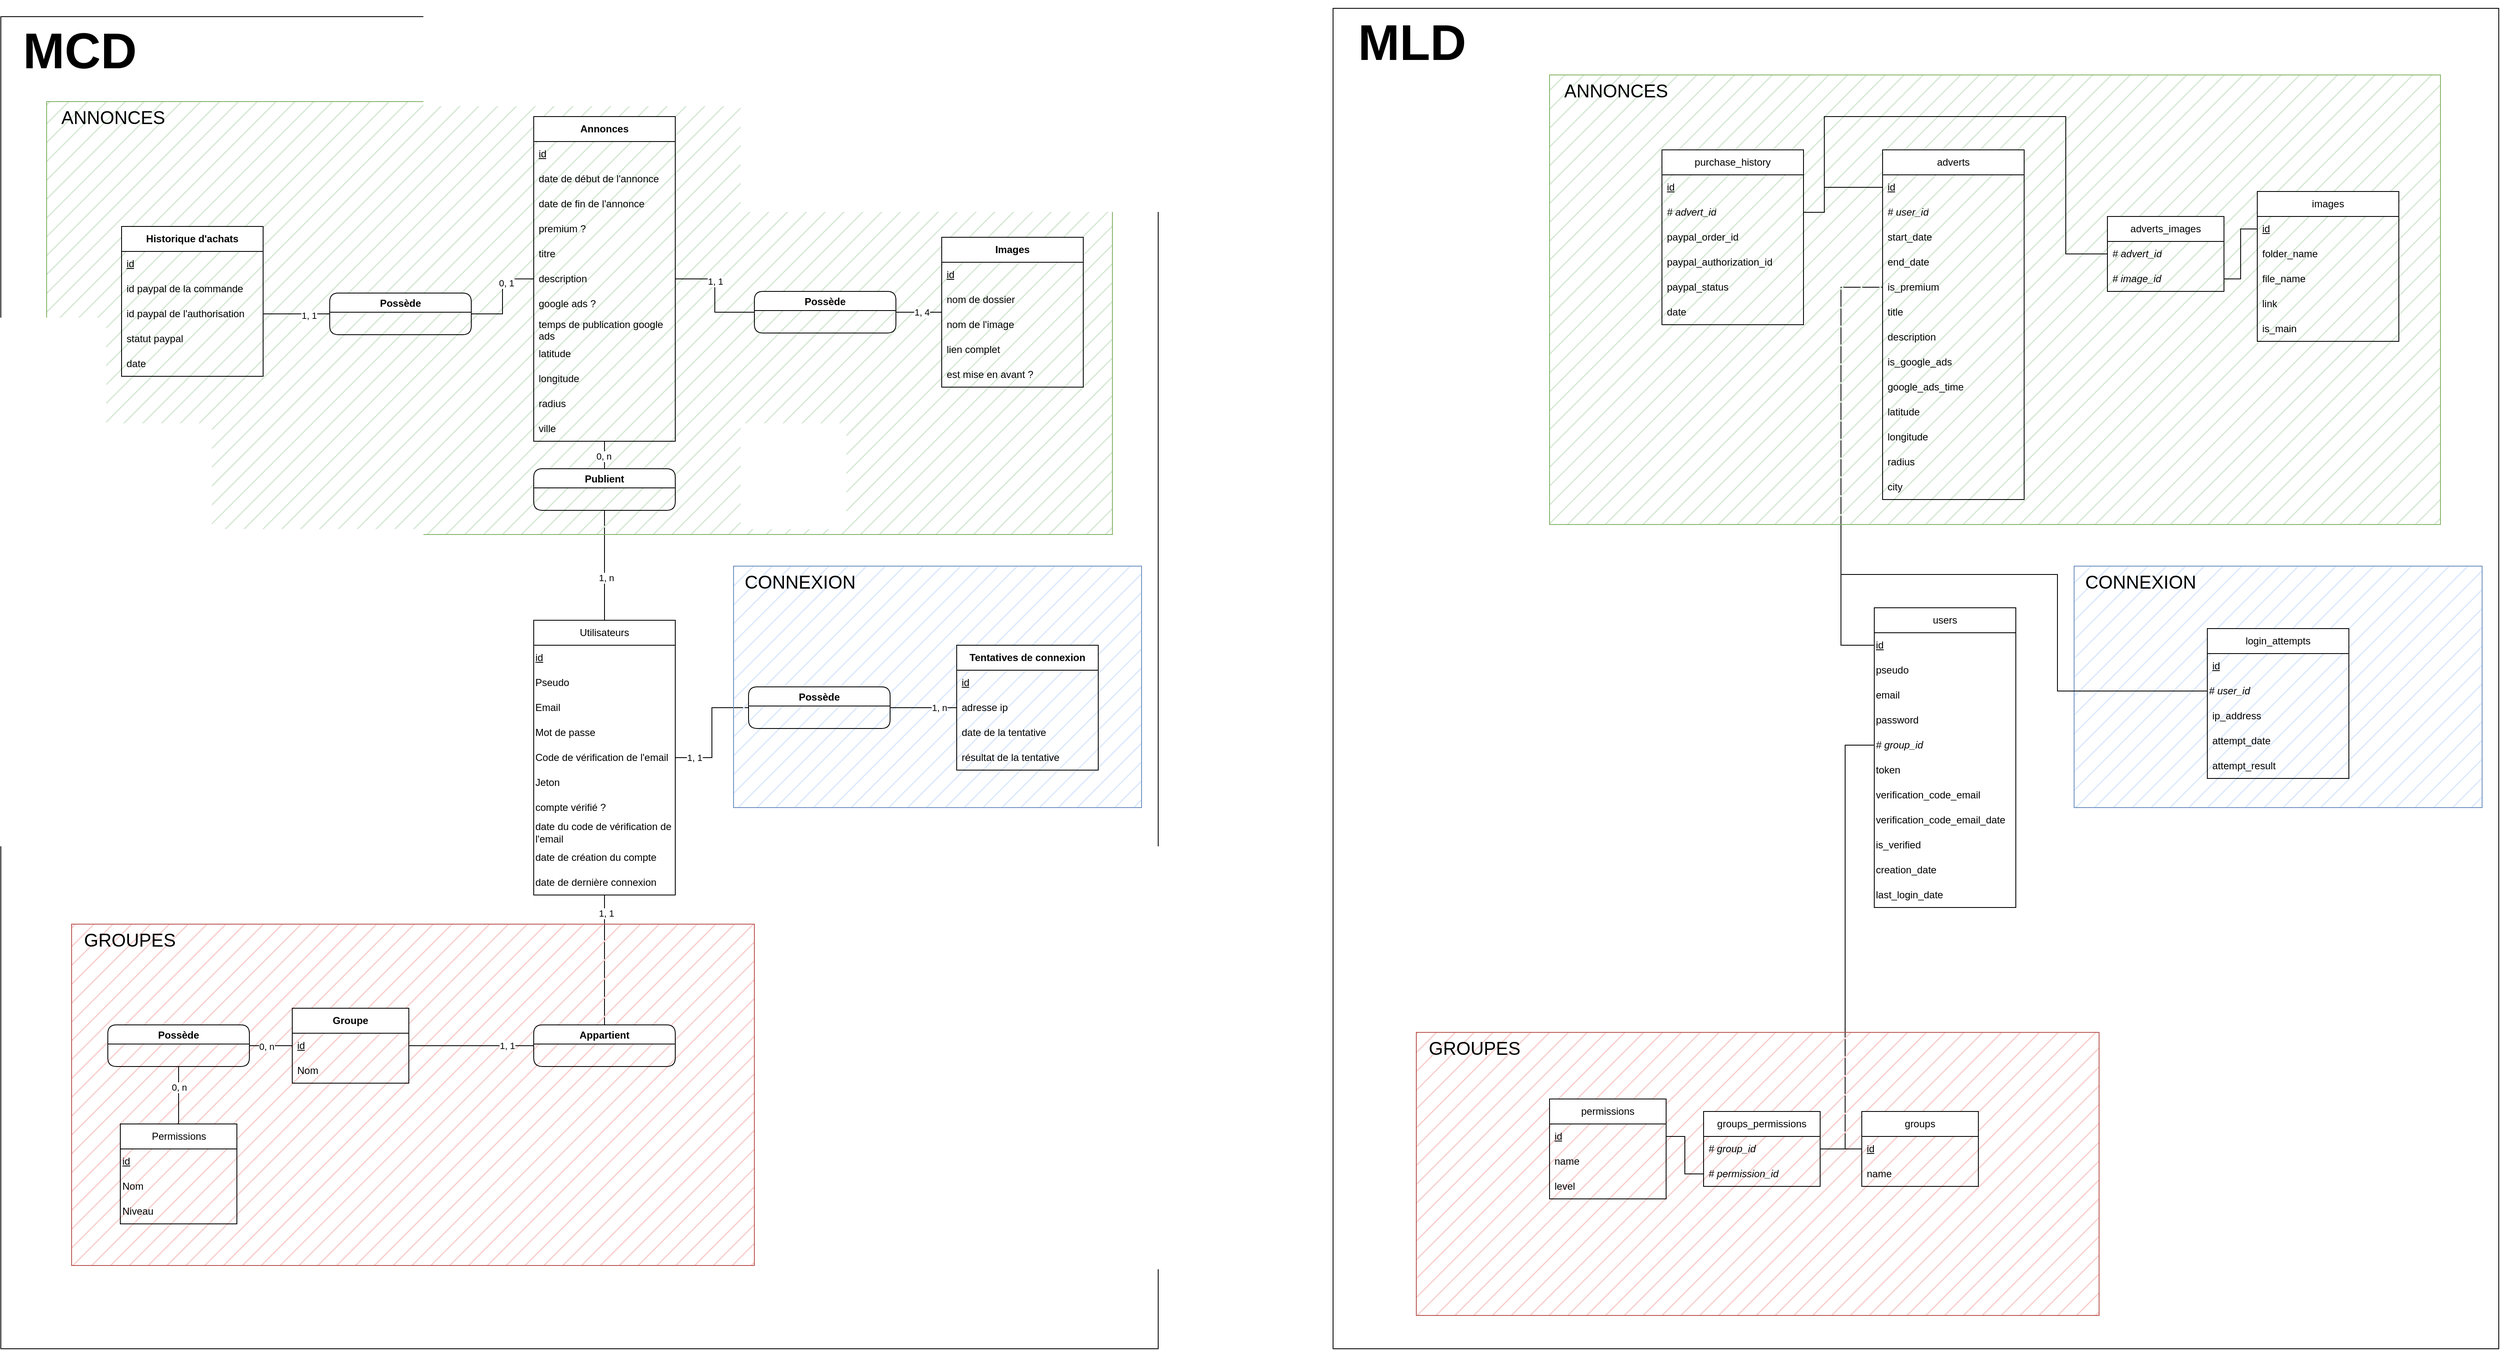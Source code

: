 <mxfile version="21.1.2" type="device">
  <diagram name="Page-1" id="69ler1P6CzsCnxQCU-j-">
    <mxGraphModel dx="1055" dy="1907" grid="1" gridSize="10" guides="1" tooltips="1" connect="1" arrows="1" fold="1" page="1" pageScale="1" pageWidth="827" pageHeight="1169" math="0" shadow="0">
      <root>
        <mxCell id="0" />
        <mxCell id="1" parent="0" />
        <mxCell id="jdMziQmGAPmdFgOfTOGg-82" value="" style="rounded=0;whiteSpace=wrap;html=1;" parent="1" vertex="1">
          <mxGeometry x="40" y="-310" width="1390" height="1600" as="geometry" />
        </mxCell>
        <mxCell id="jdMziQmGAPmdFgOfTOGg-56" value="" style="edgeStyle=orthogonalEdgeStyle;rounded=0;orthogonalLoop=1;jettySize=auto;html=1;endArrow=none;endFill=0;entryX=0.5;entryY=1;entryDx=0;entryDy=0;" parent="1" source="jdMziQmGAPmdFgOfTOGg-10" target="jdMziQmGAPmdFgOfTOGg-70" edge="1">
          <mxGeometry relative="1" as="geometry" />
        </mxCell>
        <mxCell id="jdMziQmGAPmdFgOfTOGg-57" value="1, n" style="edgeLabel;html=1;align=center;verticalAlign=middle;resizable=0;points=[];" parent="jdMziQmGAPmdFgOfTOGg-56" vertex="1" connectable="0">
          <mxGeometry x="-0.218" y="-2" relative="1" as="geometry">
            <mxPoint as="offset" />
          </mxGeometry>
        </mxCell>
        <mxCell id="jdMziQmGAPmdFgOfTOGg-69" style="edgeStyle=orthogonalEdgeStyle;rounded=0;orthogonalLoop=1;jettySize=auto;html=1;entryX=0;entryY=0.5;entryDx=0;entryDy=0;endArrow=none;endFill=0;" parent="1" source="jdMziQmGAPmdFgOfTOGg-10" target="jdMziQmGAPmdFgOfTOGg-66" edge="1">
          <mxGeometry relative="1" as="geometry" />
        </mxCell>
        <mxCell id="jdMziQmGAPmdFgOfTOGg-81" value="1, 1" style="edgeLabel;html=1;align=center;verticalAlign=middle;resizable=0;points=[];" parent="jdMziQmGAPmdFgOfTOGg-69" vertex="1" connectable="0">
          <mxGeometry x="-0.688" y="-2" relative="1" as="geometry">
            <mxPoint y="-2" as="offset" />
          </mxGeometry>
        </mxCell>
        <mxCell id="jdMziQmGAPmdFgOfTOGg-10" value="Utilisateurs" style="swimlane;fontStyle=0;childLayout=stackLayout;horizontal=1;startSize=30;horizontalStack=0;resizeParent=1;resizeParentMax=0;resizeLast=0;collapsible=1;marginBottom=0;whiteSpace=wrap;html=1;" parent="1" vertex="1">
          <mxGeometry x="680" y="415" width="170" height="330" as="geometry" />
        </mxCell>
        <mxCell id="jdMziQmGAPmdFgOfTOGg-2" value="id" style="text;html=1;strokeColor=none;fillColor=none;align=left;verticalAlign=middle;whiteSpace=wrap;rounded=0;glass=0;fontStyle=4" parent="jdMziQmGAPmdFgOfTOGg-10" vertex="1">
          <mxGeometry y="30" width="170" height="30" as="geometry" />
        </mxCell>
        <mxCell id="jdMziQmGAPmdFgOfTOGg-5" value="Pseudo" style="text;html=1;strokeColor=none;fillColor=none;align=left;verticalAlign=middle;whiteSpace=wrap;rounded=0;glass=0;" parent="jdMziQmGAPmdFgOfTOGg-10" vertex="1">
          <mxGeometry y="60" width="170" height="30" as="geometry" />
        </mxCell>
        <mxCell id="jdMziQmGAPmdFgOfTOGg-6" value="Email" style="text;html=1;strokeColor=none;fillColor=none;align=left;verticalAlign=middle;whiteSpace=wrap;rounded=0;glass=0;" parent="jdMziQmGAPmdFgOfTOGg-10" vertex="1">
          <mxGeometry y="90" width="170" height="30" as="geometry" />
        </mxCell>
        <mxCell id="jdMziQmGAPmdFgOfTOGg-3" value="Mot de passe" style="text;html=1;strokeColor=none;fillColor=none;align=left;verticalAlign=middle;whiteSpace=wrap;rounded=0;glass=0;" parent="jdMziQmGAPmdFgOfTOGg-10" vertex="1">
          <mxGeometry y="120" width="170" height="30" as="geometry" />
        </mxCell>
        <mxCell id="jdMziQmGAPmdFgOfTOGg-7" value="Code de vérification de l&#39;email" style="text;html=1;strokeColor=none;fillColor=none;align=left;verticalAlign=middle;whiteSpace=wrap;rounded=0;glass=0;" parent="jdMziQmGAPmdFgOfTOGg-10" vertex="1">
          <mxGeometry y="150" width="170" height="30" as="geometry" />
        </mxCell>
        <mxCell id="jdMziQmGAPmdFgOfTOGg-181" value="Jeton" style="text;html=1;strokeColor=none;fillColor=none;align=left;verticalAlign=middle;whiteSpace=wrap;rounded=0;glass=0;" parent="jdMziQmGAPmdFgOfTOGg-10" vertex="1">
          <mxGeometry y="180" width="170" height="30" as="geometry" />
        </mxCell>
        <mxCell id="jdMziQmGAPmdFgOfTOGg-8" value="compte vérifié ?" style="text;html=1;strokeColor=none;fillColor=none;align=left;verticalAlign=middle;whiteSpace=wrap;rounded=0;glass=0;" parent="jdMziQmGAPmdFgOfTOGg-10" vertex="1">
          <mxGeometry y="210" width="170" height="30" as="geometry" />
        </mxCell>
        <mxCell id="jdMziQmGAPmdFgOfTOGg-179" value="date du code de vérification de l&#39;email" style="text;html=1;strokeColor=none;fillColor=none;align=left;verticalAlign=middle;whiteSpace=wrap;rounded=0;glass=0;" parent="jdMziQmGAPmdFgOfTOGg-10" vertex="1">
          <mxGeometry y="240" width="170" height="30" as="geometry" />
        </mxCell>
        <mxCell id="jdMziQmGAPmdFgOfTOGg-180" value="date de création du compte" style="text;html=1;strokeColor=none;fillColor=none;align=left;verticalAlign=middle;whiteSpace=wrap;rounded=0;glass=0;" parent="jdMziQmGAPmdFgOfTOGg-10" vertex="1">
          <mxGeometry y="270" width="170" height="30" as="geometry" />
        </mxCell>
        <mxCell id="jdMziQmGAPmdFgOfTOGg-178" value="date de dernière connexion" style="text;html=1;strokeColor=none;fillColor=none;align=left;verticalAlign=middle;whiteSpace=wrap;rounded=0;glass=0;" parent="jdMziQmGAPmdFgOfTOGg-10" vertex="1">
          <mxGeometry y="300" width="170" height="30" as="geometry" />
        </mxCell>
        <mxCell id="jdMziQmGAPmdFgOfTOGg-38" style="edgeStyle=orthogonalEdgeStyle;rounded=0;orthogonalLoop=1;jettySize=auto;html=1;entryX=0.5;entryY=0;entryDx=0;entryDy=0;endArrow=none;endFill=0;" parent="1" source="jdMziQmGAPmdFgOfTOGg-10" target="jdMziQmGAPmdFgOfTOGg-14" edge="1">
          <mxGeometry relative="1" as="geometry" />
        </mxCell>
        <mxCell id="jdMziQmGAPmdFgOfTOGg-42" value="1, 1" style="edgeLabel;html=1;align=center;verticalAlign=middle;resizable=0;points=[];" parent="jdMziQmGAPmdFgOfTOGg-38" vertex="1" connectable="0">
          <mxGeometry x="-0.723" y="2" relative="1" as="geometry">
            <mxPoint as="offset" />
          </mxGeometry>
        </mxCell>
        <mxCell id="jdMziQmGAPmdFgOfTOGg-85" value="" style="group" parent="1" vertex="1" connectable="0">
          <mxGeometry x="125" y="780" width="820" height="410" as="geometry" />
        </mxCell>
        <mxCell id="jdMziQmGAPmdFgOfTOGg-83" value="" style="rounded=0;whiteSpace=wrap;html=1;fillColor=#f8cecc;strokeColor=#b85450;fillStyle=hatch;" parent="jdMziQmGAPmdFgOfTOGg-85" vertex="1">
          <mxGeometry width="820" height="410" as="geometry" />
        </mxCell>
        <mxCell id="jdMziQmGAPmdFgOfTOGg-14" value="Appartient" style="swimlane;rounded=1;" parent="jdMziQmGAPmdFgOfTOGg-85" vertex="1">
          <mxGeometry x="555" y="121" width="170" height="50" as="geometry" />
        </mxCell>
        <mxCell id="jdMziQmGAPmdFgOfTOGg-15" value="Possède" style="swimlane;rounded=1;" parent="jdMziQmGAPmdFgOfTOGg-85" vertex="1">
          <mxGeometry x="43.5" y="121" width="170" height="50" as="geometry" />
        </mxCell>
        <mxCell id="jdMziQmGAPmdFgOfTOGg-18" value="" style="endArrow=none;html=1;rounded=0;entryX=1;entryY=0.5;entryDx=0;entryDy=0;" parent="jdMziQmGAPmdFgOfTOGg-85" source="jdMziQmGAPmdFgOfTOGg-183" target="jdMziQmGAPmdFgOfTOGg-15" edge="1">
          <mxGeometry width="50" height="50" relative="1" as="geometry">
            <mxPoint x="258" y="151" as="sourcePoint" />
            <mxPoint x="398" y="89" as="targetPoint" />
          </mxGeometry>
        </mxCell>
        <mxCell id="jdMziQmGAPmdFgOfTOGg-19" value="0, n" style="edgeLabel;html=1;align=center;verticalAlign=middle;resizable=0;points=[];" parent="jdMziQmGAPmdFgOfTOGg-18" vertex="1" connectable="0">
          <mxGeometry x="0.227" y="1" relative="1" as="geometry">
            <mxPoint as="offset" />
          </mxGeometry>
        </mxCell>
        <mxCell id="jdMziQmGAPmdFgOfTOGg-20" value="" style="endArrow=none;html=1;rounded=0;" parent="jdMziQmGAPmdFgOfTOGg-85" source="jdMziQmGAPmdFgOfTOGg-188" target="jdMziQmGAPmdFgOfTOGg-15" edge="1">
          <mxGeometry width="50" height="50" relative="1" as="geometry">
            <mxPoint x="128" y="239" as="sourcePoint" />
            <mxPoint x="271.31" y="179.5" as="targetPoint" />
          </mxGeometry>
        </mxCell>
        <mxCell id="jdMziQmGAPmdFgOfTOGg-21" value="0, n" style="edgeLabel;html=1;align=center;verticalAlign=middle;resizable=0;points=[];" parent="jdMziQmGAPmdFgOfTOGg-20" vertex="1" connectable="0">
          <mxGeometry x="0.286" relative="1" as="geometry">
            <mxPoint as="offset" />
          </mxGeometry>
        </mxCell>
        <mxCell id="jdMziQmGAPmdFgOfTOGg-40" value="" style="edgeStyle=orthogonalEdgeStyle;rounded=0;orthogonalLoop=1;jettySize=auto;html=1;endArrow=none;endFill=0;" parent="jdMziQmGAPmdFgOfTOGg-85" source="jdMziQmGAPmdFgOfTOGg-14" target="jdMziQmGAPmdFgOfTOGg-183" edge="1">
          <mxGeometry relative="1" as="geometry">
            <mxPoint x="438.0" y="146" as="targetPoint" />
          </mxGeometry>
        </mxCell>
        <mxCell id="jdMziQmGAPmdFgOfTOGg-41" value="1, 1" style="edgeLabel;html=1;align=center;verticalAlign=middle;resizable=0;points=[];" parent="jdMziQmGAPmdFgOfTOGg-40" vertex="1" connectable="0">
          <mxGeometry x="-0.566" relative="1" as="geometry">
            <mxPoint as="offset" />
          </mxGeometry>
        </mxCell>
        <mxCell id="jdMziQmGAPmdFgOfTOGg-84" value="&lt;font style=&quot;font-size: 22px;&quot;&gt;GROUPES&lt;/font&gt;" style="text;html=1;strokeColor=none;fillColor=none;align=center;verticalAlign=middle;whiteSpace=wrap;rounded=0;" parent="jdMziQmGAPmdFgOfTOGg-85" vertex="1">
          <mxGeometry width="140" height="40" as="geometry" />
        </mxCell>
        <mxCell id="jdMziQmGAPmdFgOfTOGg-183" value="&lt;b&gt;Groupe&lt;/b&gt;" style="swimlane;fontStyle=0;childLayout=stackLayout;horizontal=1;startSize=30;horizontalStack=0;resizeParent=1;resizeParentMax=0;resizeLast=0;collapsible=1;marginBottom=0;whiteSpace=wrap;html=1;" parent="jdMziQmGAPmdFgOfTOGg-85" vertex="1">
          <mxGeometry x="265" y="101" width="140" height="90" as="geometry" />
        </mxCell>
        <mxCell id="jdMziQmGAPmdFgOfTOGg-184" value="&lt;u&gt;id&lt;/u&gt;" style="text;strokeColor=none;fillColor=none;align=left;verticalAlign=middle;spacingLeft=4;spacingRight=4;overflow=hidden;points=[[0,0.5],[1,0.5]];portConstraint=eastwest;rotatable=0;whiteSpace=wrap;html=1;" parent="jdMziQmGAPmdFgOfTOGg-183" vertex="1">
          <mxGeometry y="30" width="140" height="30" as="geometry" />
        </mxCell>
        <mxCell id="jdMziQmGAPmdFgOfTOGg-185" value="Nom" style="text;strokeColor=none;fillColor=none;align=left;verticalAlign=middle;spacingLeft=4;spacingRight=4;overflow=hidden;points=[[0,0.5],[1,0.5]];portConstraint=eastwest;rotatable=0;whiteSpace=wrap;html=1;" parent="jdMziQmGAPmdFgOfTOGg-183" vertex="1">
          <mxGeometry y="60" width="140" height="30" as="geometry" />
        </mxCell>
        <mxCell id="jdMziQmGAPmdFgOfTOGg-188" value="Permissions" style="swimlane;fontStyle=0;childLayout=stackLayout;horizontal=1;startSize=30;horizontalStack=0;resizeParent=1;resizeParentMax=0;resizeLast=0;collapsible=1;marginBottom=0;whiteSpace=wrap;html=1;" parent="jdMziQmGAPmdFgOfTOGg-85" vertex="1">
          <mxGeometry x="58.5" y="240" width="140" height="120" as="geometry" />
        </mxCell>
        <mxCell id="jdMziQmGAPmdFgOfTOGg-28" value="id" style="text;html=1;strokeColor=none;fillColor=none;align=left;verticalAlign=middle;whiteSpace=wrap;rounded=0;glass=0;fontStyle=4" parent="jdMziQmGAPmdFgOfTOGg-188" vertex="1">
          <mxGeometry y="30" width="140" height="30" as="geometry" />
        </mxCell>
        <mxCell id="jdMziQmGAPmdFgOfTOGg-29" value="Nom" style="text;html=1;strokeColor=none;fillColor=none;align=left;verticalAlign=middle;whiteSpace=wrap;rounded=0;glass=0;" parent="jdMziQmGAPmdFgOfTOGg-188" vertex="1">
          <mxGeometry y="60" width="140" height="30" as="geometry" />
        </mxCell>
        <mxCell id="jdMziQmGAPmdFgOfTOGg-30" value="Niveau" style="text;html=1;strokeColor=none;fillColor=none;align=left;verticalAlign=middle;whiteSpace=wrap;rounded=0;glass=0;" parent="jdMziQmGAPmdFgOfTOGg-188" vertex="1">
          <mxGeometry y="90" width="140" height="30" as="geometry" />
        </mxCell>
        <mxCell id="jdMziQmGAPmdFgOfTOGg-89" value="" style="group" parent="1" vertex="1" connectable="0">
          <mxGeometry x="920" y="350" width="490" height="290" as="geometry" />
        </mxCell>
        <mxCell id="jdMziQmGAPmdFgOfTOGg-86" value="" style="rounded=0;whiteSpace=wrap;html=1;fillColor=#dae8fc;strokeColor=#6c8ebf;fillStyle=hatch;" parent="jdMziQmGAPmdFgOfTOGg-89" vertex="1">
          <mxGeometry width="490" height="290" as="geometry" />
        </mxCell>
        <mxCell id="jdMziQmGAPmdFgOfTOGg-61" value="&lt;b&gt;Tentatives de connexion&lt;br&gt;&lt;/b&gt;" style="swimlane;fontStyle=0;childLayout=stackLayout;horizontal=1;startSize=30;horizontalStack=0;resizeParent=1;resizeParentMax=0;resizeLast=0;collapsible=1;marginBottom=0;whiteSpace=wrap;html=1;" parent="jdMziQmGAPmdFgOfTOGg-89" vertex="1">
          <mxGeometry x="268" y="95" width="170" height="150" as="geometry" />
        </mxCell>
        <mxCell id="jdMziQmGAPmdFgOfTOGg-62" value="id" style="text;strokeColor=none;fillColor=none;align=left;verticalAlign=middle;spacingLeft=4;spacingRight=4;overflow=hidden;points=[[0,0.5],[1,0.5]];portConstraint=eastwest;rotatable=0;whiteSpace=wrap;html=1;fontStyle=4" parent="jdMziQmGAPmdFgOfTOGg-61" vertex="1">
          <mxGeometry y="30" width="170" height="30" as="geometry" />
        </mxCell>
        <mxCell id="jdMziQmGAPmdFgOfTOGg-63" value="adresse ip" style="text;strokeColor=none;fillColor=none;align=left;verticalAlign=middle;spacingLeft=4;spacingRight=4;overflow=hidden;points=[[0,0.5],[1,0.5]];portConstraint=eastwest;rotatable=0;whiteSpace=wrap;html=1;" parent="jdMziQmGAPmdFgOfTOGg-61" vertex="1">
          <mxGeometry y="60" width="170" height="30" as="geometry" />
        </mxCell>
        <mxCell id="jdMziQmGAPmdFgOfTOGg-64" value="date de la tentative" style="text;strokeColor=none;fillColor=none;align=left;verticalAlign=middle;spacingLeft=4;spacingRight=4;overflow=hidden;points=[[0,0.5],[1,0.5]];portConstraint=eastwest;rotatable=0;whiteSpace=wrap;html=1;" parent="jdMziQmGAPmdFgOfTOGg-61" vertex="1">
          <mxGeometry y="90" width="170" height="30" as="geometry" />
        </mxCell>
        <mxCell id="jdMziQmGAPmdFgOfTOGg-65" value="résultat de la tentative" style="text;strokeColor=none;fillColor=none;align=left;verticalAlign=middle;spacingLeft=4;spacingRight=4;overflow=hidden;points=[[0,0.5],[1,0.5]];portConstraint=eastwest;rotatable=0;whiteSpace=wrap;html=1;" parent="jdMziQmGAPmdFgOfTOGg-61" vertex="1">
          <mxGeometry y="120" width="170" height="30" as="geometry" />
        </mxCell>
        <mxCell id="jdMziQmGAPmdFgOfTOGg-66" value="Possède" style="swimlane;rounded=1;" parent="jdMziQmGAPmdFgOfTOGg-89" vertex="1">
          <mxGeometry x="18" y="145" width="170" height="50" as="geometry" />
        </mxCell>
        <mxCell id="jdMziQmGAPmdFgOfTOGg-67" value="" style="endArrow=none;html=1;rounded=0;entryX=1;entryY=0.5;entryDx=0;entryDy=0;edgeStyle=orthogonalEdgeStyle;" parent="jdMziQmGAPmdFgOfTOGg-89" source="jdMziQmGAPmdFgOfTOGg-61" target="jdMziQmGAPmdFgOfTOGg-66" edge="1">
          <mxGeometry width="50" height="50" relative="1" as="geometry">
            <mxPoint x="-32" y="167" as="sourcePoint" />
            <mxPoint x="28" y="167" as="targetPoint" />
          </mxGeometry>
        </mxCell>
        <mxCell id="jdMziQmGAPmdFgOfTOGg-68" value="1, n" style="edgeLabel;html=1;align=center;verticalAlign=middle;resizable=0;points=[];" parent="jdMziQmGAPmdFgOfTOGg-67" vertex="1" connectable="0">
          <mxGeometry x="-0.775" y="1" relative="1" as="geometry">
            <mxPoint x="-12" y="-1" as="offset" />
          </mxGeometry>
        </mxCell>
        <mxCell id="jdMziQmGAPmdFgOfTOGg-87" value="&lt;font style=&quot;font-size: 22px;&quot;&gt;CONNEXION&lt;/font&gt;" style="text;html=1;strokeColor=none;fillColor=none;align=center;verticalAlign=middle;whiteSpace=wrap;rounded=0;" parent="jdMziQmGAPmdFgOfTOGg-89" vertex="1">
          <mxGeometry width="160" height="40" as="geometry" />
        </mxCell>
        <mxCell id="jdMziQmGAPmdFgOfTOGg-92" value="" style="group" parent="1" vertex="1" connectable="0">
          <mxGeometry x="95" y="-148" width="1280" height="460" as="geometry" />
        </mxCell>
        <mxCell id="jdMziQmGAPmdFgOfTOGg-90" value="" style="rounded=0;whiteSpace=wrap;html=1;fillColor=#d5e8d4;strokeColor=#82b366;gradientColor=none;fillStyle=hatch;" parent="jdMziQmGAPmdFgOfTOGg-92" vertex="1">
          <mxGeometry y="-60" width="1280" height="520" as="geometry" />
        </mxCell>
        <mxCell id="jdMziQmGAPmdFgOfTOGg-31" value="&lt;b&gt;Historique d&#39;achats&lt;/b&gt;" style="swimlane;fontStyle=0;childLayout=stackLayout;horizontal=1;startSize=30;horizontalStack=0;resizeParent=1;resizeParentMax=0;resizeLast=0;collapsible=1;marginBottom=0;whiteSpace=wrap;html=1;" parent="jdMziQmGAPmdFgOfTOGg-92" vertex="1">
          <mxGeometry x="90" y="90" width="170" height="180" as="geometry" />
        </mxCell>
        <mxCell id="jdMziQmGAPmdFgOfTOGg-32" value="&lt;u&gt;id&lt;/u&gt;" style="text;strokeColor=none;fillColor=none;align=left;verticalAlign=middle;spacingLeft=4;spacingRight=4;overflow=hidden;points=[[0,0.5],[1,0.5]];portConstraint=eastwest;rotatable=0;whiteSpace=wrap;html=1;" parent="jdMziQmGAPmdFgOfTOGg-31" vertex="1">
          <mxGeometry y="30" width="170" height="30" as="geometry" />
        </mxCell>
        <mxCell id="jdMziQmGAPmdFgOfTOGg-34" value="id paypal de la commande" style="text;strokeColor=none;fillColor=none;align=left;verticalAlign=middle;spacingLeft=4;spacingRight=4;overflow=hidden;points=[[0,0.5],[1,0.5]];portConstraint=eastwest;rotatable=0;whiteSpace=wrap;html=1;" parent="jdMziQmGAPmdFgOfTOGg-31" vertex="1">
          <mxGeometry y="60" width="170" height="30" as="geometry" />
        </mxCell>
        <mxCell id="jdMziQmGAPmdFgOfTOGg-35" value="id paypal de l&#39;authorisation" style="text;strokeColor=none;fillColor=none;align=left;verticalAlign=middle;spacingLeft=4;spacingRight=4;overflow=hidden;points=[[0,0.5],[1,0.5]];portConstraint=eastwest;rotatable=0;whiteSpace=wrap;html=1;" parent="jdMziQmGAPmdFgOfTOGg-31" vertex="1">
          <mxGeometry y="90" width="170" height="30" as="geometry" />
        </mxCell>
        <mxCell id="jdMziQmGAPmdFgOfTOGg-36" value="statut paypal" style="text;strokeColor=none;fillColor=none;align=left;verticalAlign=middle;spacingLeft=4;spacingRight=4;overflow=hidden;points=[[0,0.5],[1,0.5]];portConstraint=eastwest;rotatable=0;whiteSpace=wrap;html=1;" parent="jdMziQmGAPmdFgOfTOGg-31" vertex="1">
          <mxGeometry y="120" width="170" height="30" as="geometry" />
        </mxCell>
        <mxCell id="jdMziQmGAPmdFgOfTOGg-37" value="date" style="text;strokeColor=none;fillColor=none;align=left;verticalAlign=middle;spacingLeft=4;spacingRight=4;overflow=hidden;points=[[0,0.5],[1,0.5]];portConstraint=eastwest;rotatable=0;whiteSpace=wrap;html=1;" parent="jdMziQmGAPmdFgOfTOGg-31" vertex="1">
          <mxGeometry y="150" width="170" height="30" as="geometry" />
        </mxCell>
        <mxCell id="jdMziQmGAPmdFgOfTOGg-70" value="Publient" style="swimlane;rounded=1;startSize=23;" parent="jdMziQmGAPmdFgOfTOGg-92" vertex="1">
          <mxGeometry x="585" y="381" width="170" height="50" as="geometry" />
        </mxCell>
        <mxCell id="jdMziQmGAPmdFgOfTOGg-74" style="edgeStyle=orthogonalEdgeStyle;rounded=0;orthogonalLoop=1;jettySize=auto;html=1;entryX=1;entryY=0.5;entryDx=0;entryDy=0;endArrow=none;endFill=0;" parent="jdMziQmGAPmdFgOfTOGg-92" source="jdMziQmGAPmdFgOfTOGg-73" target="jdMziQmGAPmdFgOfTOGg-35" edge="1">
          <mxGeometry relative="1" as="geometry" />
        </mxCell>
        <mxCell id="jdMziQmGAPmdFgOfTOGg-76" value="1, 1" style="edgeLabel;html=1;align=center;verticalAlign=middle;resizable=0;points=[];" parent="jdMziQmGAPmdFgOfTOGg-74" vertex="1" connectable="0">
          <mxGeometry x="-0.252" y="2" relative="1" as="geometry">
            <mxPoint x="5" as="offset" />
          </mxGeometry>
        </mxCell>
        <mxCell id="jdMziQmGAPmdFgOfTOGg-73" value="Possède" style="swimlane;rounded=1;startSize=23;" parent="jdMziQmGAPmdFgOfTOGg-92" vertex="1">
          <mxGeometry x="340" y="170" width="170" height="50" as="geometry" />
        </mxCell>
        <mxCell id="jdMziQmGAPmdFgOfTOGg-50" value="&lt;b&gt;Annonces&lt;/b&gt;" style="swimlane;fontStyle=0;childLayout=stackLayout;horizontal=1;startSize=30;horizontalStack=0;resizeParent=1;resizeParentMax=0;resizeLast=0;collapsible=1;marginBottom=0;whiteSpace=wrap;html=1;" parent="jdMziQmGAPmdFgOfTOGg-92" vertex="1">
          <mxGeometry x="585" y="-42" width="170" height="390" as="geometry" />
        </mxCell>
        <mxCell id="jdMziQmGAPmdFgOfTOGg-51" value="&lt;u&gt;id&lt;/u&gt;" style="text;strokeColor=none;fillColor=none;align=left;verticalAlign=middle;spacingLeft=4;spacingRight=4;overflow=hidden;points=[[0,0.5],[1,0.5]];portConstraint=eastwest;rotatable=0;whiteSpace=wrap;html=1;" parent="jdMziQmGAPmdFgOfTOGg-50" vertex="1">
          <mxGeometry y="30" width="170" height="30" as="geometry" />
        </mxCell>
        <mxCell id="jdMziQmGAPmdFgOfTOGg-52" value="date de début de l&#39;annonce" style="text;strokeColor=none;fillColor=none;align=left;verticalAlign=middle;spacingLeft=4;spacingRight=4;overflow=hidden;points=[[0,0.5],[1,0.5]];portConstraint=eastwest;rotatable=0;whiteSpace=wrap;html=1;" parent="jdMziQmGAPmdFgOfTOGg-50" vertex="1">
          <mxGeometry y="60" width="170" height="30" as="geometry" />
        </mxCell>
        <mxCell id="jdMziQmGAPmdFgOfTOGg-53" value="date de fin de l&#39;annonce" style="text;strokeColor=none;fillColor=none;align=left;verticalAlign=middle;spacingLeft=4;spacingRight=4;overflow=hidden;points=[[0,0.5],[1,0.5]];portConstraint=eastwest;rotatable=0;whiteSpace=wrap;html=1;" parent="jdMziQmGAPmdFgOfTOGg-50" vertex="1">
          <mxGeometry y="90" width="170" height="30" as="geometry" />
        </mxCell>
        <mxCell id="jdMziQmGAPmdFgOfTOGg-55" value="premium ?" style="text;strokeColor=none;fillColor=none;align=left;verticalAlign=middle;spacingLeft=4;spacingRight=4;overflow=hidden;points=[[0,0.5],[1,0.5]];portConstraint=eastwest;rotatable=0;whiteSpace=wrap;html=1;" parent="jdMziQmGAPmdFgOfTOGg-50" vertex="1">
          <mxGeometry y="120" width="170" height="30" as="geometry" />
        </mxCell>
        <mxCell id="CxARXk6qkYyUUMXQ_2fe-1" value="titre" style="text;strokeColor=none;fillColor=none;align=left;verticalAlign=middle;spacingLeft=4;spacingRight=4;overflow=hidden;points=[[0,0.5],[1,0.5]];portConstraint=eastwest;rotatable=0;whiteSpace=wrap;html=1;" parent="jdMziQmGAPmdFgOfTOGg-50" vertex="1">
          <mxGeometry y="150" width="170" height="30" as="geometry" />
        </mxCell>
        <mxCell id="CxARXk6qkYyUUMXQ_2fe-2" value="description" style="text;strokeColor=none;fillColor=none;align=left;verticalAlign=middle;spacingLeft=4;spacingRight=4;overflow=hidden;points=[[0,0.5],[1,0.5]];portConstraint=eastwest;rotatable=0;whiteSpace=wrap;html=1;" parent="jdMziQmGAPmdFgOfTOGg-50" vertex="1">
          <mxGeometry y="180" width="170" height="30" as="geometry" />
        </mxCell>
        <mxCell id="jdMziQmGAPmdFgOfTOGg-77" value="google ads ?" style="text;strokeColor=none;fillColor=none;align=left;verticalAlign=middle;spacingLeft=4;spacingRight=4;overflow=hidden;points=[[0,0.5],[1,0.5]];portConstraint=eastwest;rotatable=0;whiteSpace=wrap;html=1;" parent="jdMziQmGAPmdFgOfTOGg-50" vertex="1">
          <mxGeometry y="210" width="170" height="30" as="geometry" />
        </mxCell>
        <mxCell id="AytZ83aeD_zg6oG1aT1k-1" value="temps de publication google ads" style="text;strokeColor=none;fillColor=none;align=left;verticalAlign=middle;spacingLeft=4;spacingRight=4;overflow=hidden;points=[[0,0.5],[1,0.5]];portConstraint=eastwest;rotatable=0;whiteSpace=wrap;html=1;" parent="jdMziQmGAPmdFgOfTOGg-50" vertex="1">
          <mxGeometry y="240" width="170" height="30" as="geometry" />
        </mxCell>
        <mxCell id="s7k7X3npfu_ftYGRUfQ0-1" value="latitude" style="text;strokeColor=none;fillColor=none;align=left;verticalAlign=middle;spacingLeft=4;spacingRight=4;overflow=hidden;points=[[0,0.5],[1,0.5]];portConstraint=eastwest;rotatable=0;whiteSpace=wrap;html=1;" vertex="1" parent="jdMziQmGAPmdFgOfTOGg-50">
          <mxGeometry y="270" width="170" height="30" as="geometry" />
        </mxCell>
        <mxCell id="s7k7X3npfu_ftYGRUfQ0-2" value="longitude" style="text;strokeColor=none;fillColor=none;align=left;verticalAlign=middle;spacingLeft=4;spacingRight=4;overflow=hidden;points=[[0,0.5],[1,0.5]];portConstraint=eastwest;rotatable=0;whiteSpace=wrap;html=1;" vertex="1" parent="jdMziQmGAPmdFgOfTOGg-50">
          <mxGeometry y="300" width="170" height="30" as="geometry" />
        </mxCell>
        <mxCell id="s7k7X3npfu_ftYGRUfQ0-3" value="radius" style="text;strokeColor=none;fillColor=none;align=left;verticalAlign=middle;spacingLeft=4;spacingRight=4;overflow=hidden;points=[[0,0.5],[1,0.5]];portConstraint=eastwest;rotatable=0;whiteSpace=wrap;html=1;" vertex="1" parent="jdMziQmGAPmdFgOfTOGg-50">
          <mxGeometry y="330" width="170" height="30" as="geometry" />
        </mxCell>
        <mxCell id="s7k7X3npfu_ftYGRUfQ0-4" value="ville" style="text;strokeColor=none;fillColor=none;align=left;verticalAlign=middle;spacingLeft=4;spacingRight=4;overflow=hidden;points=[[0,0.5],[1,0.5]];portConstraint=eastwest;rotatable=0;whiteSpace=wrap;html=1;" vertex="1" parent="jdMziQmGAPmdFgOfTOGg-50">
          <mxGeometry y="360" width="170" height="30" as="geometry" />
        </mxCell>
        <mxCell id="jdMziQmGAPmdFgOfTOGg-71" style="edgeStyle=orthogonalEdgeStyle;rounded=0;orthogonalLoop=1;jettySize=auto;html=1;endArrow=none;endFill=0;" parent="jdMziQmGAPmdFgOfTOGg-92" source="jdMziQmGAPmdFgOfTOGg-70" target="jdMziQmGAPmdFgOfTOGg-50" edge="1">
          <mxGeometry relative="1" as="geometry" />
        </mxCell>
        <mxCell id="jdMziQmGAPmdFgOfTOGg-72" value="0, n" style="edgeLabel;html=1;align=center;verticalAlign=middle;resizable=0;points=[];" parent="jdMziQmGAPmdFgOfTOGg-71" vertex="1" connectable="0">
          <mxGeometry x="0.245" y="1" relative="1" as="geometry">
            <mxPoint as="offset" />
          </mxGeometry>
        </mxCell>
        <mxCell id="jdMziQmGAPmdFgOfTOGg-58" value="" style="edgeStyle=orthogonalEdgeStyle;rounded=0;orthogonalLoop=1;jettySize=auto;html=1;endArrow=none;endFill=0;entryX=1;entryY=0.5;entryDx=0;entryDy=0;" parent="jdMziQmGAPmdFgOfTOGg-92" source="jdMziQmGAPmdFgOfTOGg-50" target="jdMziQmGAPmdFgOfTOGg-73" edge="1">
          <mxGeometry relative="1" as="geometry" />
        </mxCell>
        <mxCell id="jdMziQmGAPmdFgOfTOGg-59" value="0, 1" style="edgeLabel;html=1;align=center;verticalAlign=middle;resizable=0;points=[];" parent="jdMziQmGAPmdFgOfTOGg-58" vertex="1" connectable="0">
          <mxGeometry x="-0.267" y="1" relative="1" as="geometry">
            <mxPoint x="3" y="-1" as="offset" />
          </mxGeometry>
        </mxCell>
        <mxCell id="jdMziQmGAPmdFgOfTOGg-93" value="&lt;h1&gt;&lt;font style=&quot;font-size: 60px;&quot;&gt;MCD&lt;/font&gt;&lt;br&gt;&lt;/h1&gt;" style="text;html=1;strokeColor=none;fillColor=none;spacing=5;spacingTop=-20;whiteSpace=wrap;overflow=hidden;rounded=0;shadow=0;glass=0;sketch=0;align=center;" parent="1" vertex="1">
          <mxGeometry x="40" y="-310" width="190" height="80" as="geometry" />
        </mxCell>
        <mxCell id="jdMziQmGAPmdFgOfTOGg-98" value="" style="rounded=0;whiteSpace=wrap;html=1;" parent="1" vertex="1">
          <mxGeometry x="1640" y="-320" width="1400" height="1610" as="geometry" />
        </mxCell>
        <mxCell id="jdMziQmGAPmdFgOfTOGg-173" style="edgeStyle=orthogonalEdgeStyle;rounded=0;orthogonalLoop=1;jettySize=auto;html=1;endArrow=none;endFill=0;entryX=0;entryY=0.5;entryDx=0;entryDy=0;exitX=0;exitY=0.5;exitDx=0;exitDy=0;" parent="1" source="jdMziQmGAPmdFgOfTOGg-104" target="jdMziQmGAPmdFgOfTOGg-214" edge="1">
          <mxGeometry relative="1" as="geometry">
            <mxPoint x="2480" y="450" as="sourcePoint" />
            <Array as="points">
              <mxPoint x="2250" y="445" />
              <mxPoint x="2250" y="15" />
            </Array>
          </mxGeometry>
        </mxCell>
        <mxCell id="jdMziQmGAPmdFgOfTOGg-205" style="edgeStyle=orthogonalEdgeStyle;rounded=0;orthogonalLoop=1;jettySize=auto;html=1;endArrow=none;endFill=0;exitX=0;exitY=0.5;exitDx=0;exitDy=0;entryX=0;entryY=0.5;entryDx=0;entryDy=0;" parent="1" source="jdMziQmGAPmdFgOfTOGg-108" target="jdMziQmGAPmdFgOfTOGg-192" edge="1">
          <mxGeometry relative="1" as="geometry" />
        </mxCell>
        <mxCell id="jdMziQmGAPmdFgOfTOGg-103" value="users" style="swimlane;fontStyle=0;childLayout=stackLayout;horizontal=1;startSize=30;horizontalStack=0;resizeParent=1;resizeParentMax=0;resizeLast=0;collapsible=1;marginBottom=0;whiteSpace=wrap;html=1;" parent="1" vertex="1">
          <mxGeometry x="2290" y="400" width="170" height="360" as="geometry" />
        </mxCell>
        <mxCell id="jdMziQmGAPmdFgOfTOGg-104" value="id" style="text;html=1;strokeColor=none;fillColor=none;align=left;verticalAlign=middle;whiteSpace=wrap;rounded=0;glass=0;fontStyle=4" parent="jdMziQmGAPmdFgOfTOGg-103" vertex="1">
          <mxGeometry y="30" width="170" height="30" as="geometry" />
        </mxCell>
        <mxCell id="jdMziQmGAPmdFgOfTOGg-105" value="pseudo" style="text;html=1;strokeColor=none;fillColor=none;align=left;verticalAlign=middle;whiteSpace=wrap;rounded=0;glass=0;" parent="jdMziQmGAPmdFgOfTOGg-103" vertex="1">
          <mxGeometry y="60" width="170" height="30" as="geometry" />
        </mxCell>
        <mxCell id="jdMziQmGAPmdFgOfTOGg-106" value="email" style="text;html=1;strokeColor=none;fillColor=none;align=left;verticalAlign=middle;whiteSpace=wrap;rounded=0;glass=0;" parent="jdMziQmGAPmdFgOfTOGg-103" vertex="1">
          <mxGeometry y="90" width="170" height="30" as="geometry" />
        </mxCell>
        <mxCell id="jdMziQmGAPmdFgOfTOGg-107" value="password" style="text;html=1;strokeColor=none;fillColor=none;align=left;verticalAlign=middle;whiteSpace=wrap;rounded=0;glass=0;" parent="jdMziQmGAPmdFgOfTOGg-103" vertex="1">
          <mxGeometry y="120" width="170" height="30" as="geometry" />
        </mxCell>
        <mxCell id="jdMziQmGAPmdFgOfTOGg-108" value="&lt;i&gt;# group_id&lt;/i&gt;" style="text;html=1;strokeColor=none;fillColor=none;align=left;verticalAlign=middle;whiteSpace=wrap;rounded=0;glass=0;" parent="jdMziQmGAPmdFgOfTOGg-103" vertex="1">
          <mxGeometry y="150" width="170" height="30" as="geometry" />
        </mxCell>
        <mxCell id="jdMziQmGAPmdFgOfTOGg-109" value="token" style="text;html=1;strokeColor=none;fillColor=none;align=left;verticalAlign=middle;whiteSpace=wrap;rounded=0;glass=0;" parent="jdMziQmGAPmdFgOfTOGg-103" vertex="1">
          <mxGeometry y="180" width="170" height="30" as="geometry" />
        </mxCell>
        <mxCell id="jdMziQmGAPmdFgOfTOGg-174" value="verification_code_email" style="text;html=1;strokeColor=none;fillColor=none;align=left;verticalAlign=middle;whiteSpace=wrap;rounded=0;glass=0;" parent="jdMziQmGAPmdFgOfTOGg-103" vertex="1">
          <mxGeometry y="210" width="170" height="30" as="geometry" />
        </mxCell>
        <mxCell id="jdMziQmGAPmdFgOfTOGg-175" value="verification_code_email_date" style="text;html=1;strokeColor=none;fillColor=none;align=left;verticalAlign=middle;whiteSpace=wrap;rounded=0;glass=0;" parent="jdMziQmGAPmdFgOfTOGg-103" vertex="1">
          <mxGeometry y="240" width="170" height="30" as="geometry" />
        </mxCell>
        <mxCell id="jdMziQmGAPmdFgOfTOGg-110" value="is_verified" style="text;html=1;strokeColor=none;fillColor=none;align=left;verticalAlign=middle;whiteSpace=wrap;rounded=0;glass=0;" parent="jdMziQmGAPmdFgOfTOGg-103" vertex="1">
          <mxGeometry y="270" width="170" height="30" as="geometry" />
        </mxCell>
        <mxCell id="jdMziQmGAPmdFgOfTOGg-176" value="creation_date" style="text;html=1;strokeColor=none;fillColor=none;align=left;verticalAlign=middle;whiteSpace=wrap;rounded=0;glass=0;" parent="jdMziQmGAPmdFgOfTOGg-103" vertex="1">
          <mxGeometry y="300" width="170" height="30" as="geometry" />
        </mxCell>
        <mxCell id="jdMziQmGAPmdFgOfTOGg-177" value="last_login_date" style="text;html=1;strokeColor=none;fillColor=none;align=left;verticalAlign=middle;whiteSpace=wrap;rounded=0;glass=0;" parent="jdMziQmGAPmdFgOfTOGg-103" vertex="1">
          <mxGeometry y="330" width="170" height="30" as="geometry" />
        </mxCell>
        <mxCell id="jdMziQmGAPmdFgOfTOGg-113" value="" style="group" parent="1" vertex="1" connectable="0">
          <mxGeometry x="1740" y="840" width="820" height="410" as="geometry" />
        </mxCell>
        <mxCell id="jdMziQmGAPmdFgOfTOGg-114" value="" style="rounded=0;whiteSpace=wrap;html=1;fillColor=#f8cecc;strokeColor=#b85450;fillStyle=hatch;" parent="jdMziQmGAPmdFgOfTOGg-113" vertex="1">
          <mxGeometry y="70" width="820" height="340" as="geometry" />
        </mxCell>
        <mxCell id="jdMziQmGAPmdFgOfTOGg-132" value="&lt;font style=&quot;font-size: 22px;&quot;&gt;GROUPES&lt;/font&gt;" style="text;html=1;strokeColor=none;fillColor=none;align=center;verticalAlign=middle;whiteSpace=wrap;rounded=0;" parent="jdMziQmGAPmdFgOfTOGg-113" vertex="1">
          <mxGeometry y="70" width="140" height="40" as="geometry" />
        </mxCell>
        <mxCell id="jdMziQmGAPmdFgOfTOGg-191" value="groups" style="swimlane;fontStyle=0;childLayout=stackLayout;horizontal=1;startSize=30;horizontalStack=0;resizeParent=1;resizeParentMax=0;resizeLast=0;collapsible=1;marginBottom=0;whiteSpace=wrap;html=1;" parent="jdMziQmGAPmdFgOfTOGg-113" vertex="1">
          <mxGeometry x="535" y="165" width="140" height="90" as="geometry" />
        </mxCell>
        <mxCell id="jdMziQmGAPmdFgOfTOGg-192" value="&lt;u&gt;id&lt;/u&gt;" style="text;strokeColor=none;fillColor=none;align=left;verticalAlign=middle;spacingLeft=4;spacingRight=4;overflow=hidden;points=[[0,0.5],[1,0.5]];portConstraint=eastwest;rotatable=0;whiteSpace=wrap;html=1;" parent="jdMziQmGAPmdFgOfTOGg-191" vertex="1">
          <mxGeometry y="30" width="140" height="30" as="geometry" />
        </mxCell>
        <mxCell id="jdMziQmGAPmdFgOfTOGg-193" value="name" style="text;strokeColor=none;fillColor=none;align=left;verticalAlign=middle;spacingLeft=4;spacingRight=4;overflow=hidden;points=[[0,0.5],[1,0.5]];portConstraint=eastwest;rotatable=0;whiteSpace=wrap;html=1;" parent="jdMziQmGAPmdFgOfTOGg-191" vertex="1">
          <mxGeometry y="60" width="140" height="30" as="geometry" />
        </mxCell>
        <mxCell id="jdMziQmGAPmdFgOfTOGg-196" value="groups_permissions" style="swimlane;fontStyle=0;childLayout=stackLayout;horizontal=1;startSize=30;horizontalStack=0;resizeParent=1;resizeParentMax=0;resizeLast=0;collapsible=1;marginBottom=0;whiteSpace=wrap;html=1;" parent="jdMziQmGAPmdFgOfTOGg-113" vertex="1">
          <mxGeometry x="345" y="165" width="140" height="90" as="geometry" />
        </mxCell>
        <mxCell id="jdMziQmGAPmdFgOfTOGg-197" value="&lt;i&gt;# group_id&lt;/i&gt;" style="text;strokeColor=none;fillColor=none;align=left;verticalAlign=middle;spacingLeft=4;spacingRight=4;overflow=hidden;points=[[0,0.5],[1,0.5]];portConstraint=eastwest;rotatable=0;whiteSpace=wrap;html=1;" parent="jdMziQmGAPmdFgOfTOGg-196" vertex="1">
          <mxGeometry y="30" width="140" height="30" as="geometry" />
        </mxCell>
        <mxCell id="jdMziQmGAPmdFgOfTOGg-198" value="&lt;i&gt;# permission_id&lt;/i&gt;" style="text;strokeColor=none;fillColor=none;align=left;verticalAlign=middle;spacingLeft=4;spacingRight=4;overflow=hidden;points=[[0,0.5],[1,0.5]];portConstraint=eastwest;rotatable=0;whiteSpace=wrap;html=1;" parent="jdMziQmGAPmdFgOfTOGg-196" vertex="1">
          <mxGeometry y="60" width="140" height="30" as="geometry" />
        </mxCell>
        <mxCell id="jdMziQmGAPmdFgOfTOGg-200" value="permissions" style="swimlane;fontStyle=0;childLayout=stackLayout;horizontal=1;startSize=30;horizontalStack=0;resizeParent=1;resizeParentMax=0;resizeLast=0;collapsible=1;marginBottom=0;whiteSpace=wrap;html=1;" parent="jdMziQmGAPmdFgOfTOGg-113" vertex="1">
          <mxGeometry x="160" y="150" width="140" height="120" as="geometry" />
        </mxCell>
        <mxCell id="jdMziQmGAPmdFgOfTOGg-201" value="&lt;u&gt;id&lt;/u&gt;" style="text;strokeColor=none;fillColor=none;align=left;verticalAlign=middle;spacingLeft=4;spacingRight=4;overflow=hidden;points=[[0,0.5],[1,0.5]];portConstraint=eastwest;rotatable=0;whiteSpace=wrap;html=1;" parent="jdMziQmGAPmdFgOfTOGg-200" vertex="1">
          <mxGeometry y="30" width="140" height="30" as="geometry" />
        </mxCell>
        <mxCell id="jdMziQmGAPmdFgOfTOGg-202" value="name" style="text;strokeColor=none;fillColor=none;align=left;verticalAlign=middle;spacingLeft=4;spacingRight=4;overflow=hidden;points=[[0,0.5],[1,0.5]];portConstraint=eastwest;rotatable=0;whiteSpace=wrap;html=1;" parent="jdMziQmGAPmdFgOfTOGg-200" vertex="1">
          <mxGeometry y="60" width="140" height="30" as="geometry" />
        </mxCell>
        <mxCell id="jdMziQmGAPmdFgOfTOGg-203" value="level" style="text;strokeColor=none;fillColor=none;align=left;verticalAlign=middle;spacingLeft=4;spacingRight=4;overflow=hidden;points=[[0,0.5],[1,0.5]];portConstraint=eastwest;rotatable=0;whiteSpace=wrap;html=1;" parent="jdMziQmGAPmdFgOfTOGg-200" vertex="1">
          <mxGeometry y="90" width="140" height="30" as="geometry" />
        </mxCell>
        <mxCell id="jdMziQmGAPmdFgOfTOGg-199" style="edgeStyle=orthogonalEdgeStyle;rounded=0;orthogonalLoop=1;jettySize=auto;html=1;entryX=1;entryY=0.5;entryDx=0;entryDy=0;endArrow=none;endFill=0;" parent="jdMziQmGAPmdFgOfTOGg-113" source="jdMziQmGAPmdFgOfTOGg-191" target="jdMziQmGAPmdFgOfTOGg-197" edge="1">
          <mxGeometry relative="1" as="geometry" />
        </mxCell>
        <mxCell id="jdMziQmGAPmdFgOfTOGg-204" style="edgeStyle=orthogonalEdgeStyle;rounded=0;orthogonalLoop=1;jettySize=auto;html=1;endArrow=none;endFill=0;exitX=0;exitY=0.5;exitDx=0;exitDy=0;entryX=1;entryY=0.5;entryDx=0;entryDy=0;" parent="jdMziQmGAPmdFgOfTOGg-113" source="jdMziQmGAPmdFgOfTOGg-198" target="jdMziQmGAPmdFgOfTOGg-201" edge="1">
          <mxGeometry relative="1" as="geometry" />
        </mxCell>
        <mxCell id="jdMziQmGAPmdFgOfTOGg-133" value="" style="group" parent="1" vertex="1" connectable="0">
          <mxGeometry x="2530" y="350" width="490" height="290" as="geometry" />
        </mxCell>
        <mxCell id="jdMziQmGAPmdFgOfTOGg-134" value="" style="rounded=0;whiteSpace=wrap;html=1;fillColor=#dae8fc;strokeColor=#6c8ebf;fillStyle=hatch;" parent="jdMziQmGAPmdFgOfTOGg-133" vertex="1">
          <mxGeometry width="490" height="290" as="geometry" />
        </mxCell>
        <mxCell id="jdMziQmGAPmdFgOfTOGg-143" value="&lt;font style=&quot;font-size: 22px;&quot;&gt;CONNEXION&lt;/font&gt;" style="text;html=1;strokeColor=none;fillColor=none;align=center;verticalAlign=middle;whiteSpace=wrap;rounded=0;" parent="jdMziQmGAPmdFgOfTOGg-133" vertex="1">
          <mxGeometry width="160" height="40" as="geometry" />
        </mxCell>
        <mxCell id="jdMziQmGAPmdFgOfTOGg-144" value="" style="group" parent="1" vertex="1" connectable="0">
          <mxGeometry x="1720" y="-150" width="1250" height="460" as="geometry" />
        </mxCell>
        <mxCell id="jdMziQmGAPmdFgOfTOGg-145" value="" style="rounded=0;whiteSpace=wrap;html=1;fillColor=#d5e8d4;strokeColor=#82b366;gradientColor=none;fillStyle=hatch;" parent="jdMziQmGAPmdFgOfTOGg-144" vertex="1">
          <mxGeometry x="180" y="-90" width="1070" height="540" as="geometry" />
        </mxCell>
        <mxCell id="jdMziQmGAPmdFgOfTOGg-146" value="&lt;span style=&quot;border-color: var(--border-color);&quot;&gt;purchase_history&lt;/span&gt;" style="swimlane;fontStyle=0;childLayout=stackLayout;horizontal=1;startSize=30;horizontalStack=0;resizeParent=1;resizeParentMax=0;resizeLast=0;collapsible=1;marginBottom=0;whiteSpace=wrap;html=1;" parent="jdMziQmGAPmdFgOfTOGg-144" vertex="1">
          <mxGeometry x="315" width="170" height="210" as="geometry" />
        </mxCell>
        <mxCell id="jdMziQmGAPmdFgOfTOGg-147" value="&lt;u&gt;id&lt;/u&gt;" style="text;strokeColor=none;fillColor=none;align=left;verticalAlign=middle;spacingLeft=4;spacingRight=4;overflow=hidden;points=[[0,0.5],[1,0.5]];portConstraint=eastwest;rotatable=0;whiteSpace=wrap;html=1;" parent="jdMziQmGAPmdFgOfTOGg-146" vertex="1">
          <mxGeometry y="30" width="170" height="30" as="geometry" />
        </mxCell>
        <mxCell id="jdMziQmGAPmdFgOfTOGg-215" value="&lt;i&gt;# advert_id&lt;/i&gt;" style="text;strokeColor=none;fillColor=none;align=left;verticalAlign=middle;spacingLeft=4;spacingRight=4;overflow=hidden;points=[[0,0.5],[1,0.5]];portConstraint=eastwest;rotatable=0;whiteSpace=wrap;html=1;" parent="jdMziQmGAPmdFgOfTOGg-146" vertex="1">
          <mxGeometry y="60" width="170" height="30" as="geometry" />
        </mxCell>
        <mxCell id="jdMziQmGAPmdFgOfTOGg-148" value="paypal_order_id" style="text;strokeColor=none;fillColor=none;align=left;verticalAlign=middle;spacingLeft=4;spacingRight=4;overflow=hidden;points=[[0,0.5],[1,0.5]];portConstraint=eastwest;rotatable=0;whiteSpace=wrap;html=1;" parent="jdMziQmGAPmdFgOfTOGg-146" vertex="1">
          <mxGeometry y="90" width="170" height="30" as="geometry" />
        </mxCell>
        <mxCell id="jdMziQmGAPmdFgOfTOGg-149" value="paypal_authorization_id" style="text;strokeColor=none;fillColor=none;align=left;verticalAlign=middle;spacingLeft=4;spacingRight=4;overflow=hidden;points=[[0,0.5],[1,0.5]];portConstraint=eastwest;rotatable=0;whiteSpace=wrap;html=1;" parent="jdMziQmGAPmdFgOfTOGg-146" vertex="1">
          <mxGeometry y="120" width="170" height="30" as="geometry" />
        </mxCell>
        <mxCell id="jdMziQmGAPmdFgOfTOGg-150" value="paypal_status" style="text;strokeColor=none;fillColor=none;align=left;verticalAlign=middle;spacingLeft=4;spacingRight=4;overflow=hidden;points=[[0,0.5],[1,0.5]];portConstraint=eastwest;rotatable=0;whiteSpace=wrap;html=1;" parent="jdMziQmGAPmdFgOfTOGg-146" vertex="1">
          <mxGeometry y="150" width="170" height="30" as="geometry" />
        </mxCell>
        <mxCell id="jdMziQmGAPmdFgOfTOGg-151" value="date" style="text;strokeColor=none;fillColor=none;align=left;verticalAlign=middle;spacingLeft=4;spacingRight=4;overflow=hidden;points=[[0,0.5],[1,0.5]];portConstraint=eastwest;rotatable=0;whiteSpace=wrap;html=1;" parent="jdMziQmGAPmdFgOfTOGg-146" vertex="1">
          <mxGeometry y="180" width="170" height="30" as="geometry" />
        </mxCell>
        <mxCell id="jdMziQmGAPmdFgOfTOGg-152" value="adverts" style="swimlane;fontStyle=0;childLayout=stackLayout;horizontal=1;startSize=30;horizontalStack=0;resizeParent=1;resizeParentMax=0;resizeLast=0;collapsible=1;marginBottom=0;whiteSpace=wrap;html=1;" parent="jdMziQmGAPmdFgOfTOGg-144" vertex="1">
          <mxGeometry x="580" width="170" height="420" as="geometry" />
        </mxCell>
        <mxCell id="jdMziQmGAPmdFgOfTOGg-153" value="&lt;u&gt;id&lt;/u&gt;" style="text;strokeColor=none;fillColor=none;align=left;verticalAlign=middle;spacingLeft=4;spacingRight=4;overflow=hidden;points=[[0,0.5],[1,0.5]];portConstraint=eastwest;rotatable=0;whiteSpace=wrap;html=1;" parent="jdMziQmGAPmdFgOfTOGg-152" vertex="1">
          <mxGeometry y="30" width="170" height="30" as="geometry" />
        </mxCell>
        <mxCell id="jdMziQmGAPmdFgOfTOGg-214" value="&lt;i&gt;# user_id&lt;/i&gt;" style="text;strokeColor=none;fillColor=none;align=left;verticalAlign=middle;spacingLeft=4;spacingRight=4;overflow=hidden;points=[[0,0.5],[1,0.5]];portConstraint=eastwest;rotatable=0;whiteSpace=wrap;html=1;" parent="jdMziQmGAPmdFgOfTOGg-152" vertex="1">
          <mxGeometry y="60" width="170" height="30" as="geometry" />
        </mxCell>
        <mxCell id="jdMziQmGAPmdFgOfTOGg-154" value="start_date" style="text;strokeColor=none;fillColor=none;align=left;verticalAlign=middle;spacingLeft=4;spacingRight=4;overflow=hidden;points=[[0,0.5],[1,0.5]];portConstraint=eastwest;rotatable=0;whiteSpace=wrap;html=1;" parent="jdMziQmGAPmdFgOfTOGg-152" vertex="1">
          <mxGeometry y="90" width="170" height="30" as="geometry" />
        </mxCell>
        <mxCell id="jdMziQmGAPmdFgOfTOGg-155" value="end_date" style="text;strokeColor=none;fillColor=none;align=left;verticalAlign=middle;spacingLeft=4;spacingRight=4;overflow=hidden;points=[[0,0.5],[1,0.5]];portConstraint=eastwest;rotatable=0;whiteSpace=wrap;html=1;" parent="jdMziQmGAPmdFgOfTOGg-152" vertex="1">
          <mxGeometry y="120" width="170" height="30" as="geometry" />
        </mxCell>
        <mxCell id="jdMziQmGAPmdFgOfTOGg-156" value="is_premium" style="text;strokeColor=none;fillColor=none;align=left;verticalAlign=middle;spacingLeft=4;spacingRight=4;overflow=hidden;points=[[0,0.5],[1,0.5]];portConstraint=eastwest;rotatable=0;whiteSpace=wrap;html=1;" parent="jdMziQmGAPmdFgOfTOGg-152" vertex="1">
          <mxGeometry y="150" width="170" height="30" as="geometry" />
        </mxCell>
        <mxCell id="CxARXk6qkYyUUMXQ_2fe-3" value="title" style="text;strokeColor=none;fillColor=none;align=left;verticalAlign=middle;spacingLeft=4;spacingRight=4;overflow=hidden;points=[[0,0.5],[1,0.5]];portConstraint=eastwest;rotatable=0;whiteSpace=wrap;html=1;" parent="jdMziQmGAPmdFgOfTOGg-152" vertex="1">
          <mxGeometry y="180" width="170" height="30" as="geometry" />
        </mxCell>
        <mxCell id="CxARXk6qkYyUUMXQ_2fe-4" value="description" style="text;strokeColor=none;fillColor=none;align=left;verticalAlign=middle;spacingLeft=4;spacingRight=4;overflow=hidden;points=[[0,0.5],[1,0.5]];portConstraint=eastwest;rotatable=0;whiteSpace=wrap;html=1;" parent="jdMziQmGAPmdFgOfTOGg-152" vertex="1">
          <mxGeometry y="210" width="170" height="30" as="geometry" />
        </mxCell>
        <mxCell id="jdMziQmGAPmdFgOfTOGg-157" value="is_google_ads" style="text;strokeColor=none;fillColor=none;align=left;verticalAlign=middle;spacingLeft=4;spacingRight=4;overflow=hidden;points=[[0,0.5],[1,0.5]];portConstraint=eastwest;rotatable=0;whiteSpace=wrap;html=1;" parent="jdMziQmGAPmdFgOfTOGg-152" vertex="1">
          <mxGeometry y="240" width="170" height="30" as="geometry" />
        </mxCell>
        <mxCell id="jdMziQmGAPmdFgOfTOGg-158" value="google_ads_time" style="text;strokeColor=none;fillColor=none;align=left;verticalAlign=middle;spacingLeft=4;spacingRight=4;overflow=hidden;points=[[0,0.5],[1,0.5]];portConstraint=eastwest;rotatable=0;whiteSpace=wrap;html=1;" parent="jdMziQmGAPmdFgOfTOGg-152" vertex="1">
          <mxGeometry y="270" width="170" height="30" as="geometry" />
        </mxCell>
        <mxCell id="s7k7X3npfu_ftYGRUfQ0-5" value="latitude" style="text;strokeColor=none;fillColor=none;align=left;verticalAlign=middle;spacingLeft=4;spacingRight=4;overflow=hidden;points=[[0,0.5],[1,0.5]];portConstraint=eastwest;rotatable=0;whiteSpace=wrap;html=1;" vertex="1" parent="jdMziQmGAPmdFgOfTOGg-152">
          <mxGeometry y="300" width="170" height="30" as="geometry" />
        </mxCell>
        <mxCell id="s7k7X3npfu_ftYGRUfQ0-6" value="longitude" style="text;strokeColor=none;fillColor=none;align=left;verticalAlign=middle;spacingLeft=4;spacingRight=4;overflow=hidden;points=[[0,0.5],[1,0.5]];portConstraint=eastwest;rotatable=0;whiteSpace=wrap;html=1;" vertex="1" parent="jdMziQmGAPmdFgOfTOGg-152">
          <mxGeometry y="330" width="170" height="30" as="geometry" />
        </mxCell>
        <mxCell id="s7k7X3npfu_ftYGRUfQ0-7" value="radius" style="text;strokeColor=none;fillColor=none;align=left;verticalAlign=middle;spacingLeft=4;spacingRight=4;overflow=hidden;points=[[0,0.5],[1,0.5]];portConstraint=eastwest;rotatable=0;whiteSpace=wrap;html=1;" vertex="1" parent="jdMziQmGAPmdFgOfTOGg-152">
          <mxGeometry y="360" width="170" height="30" as="geometry" />
        </mxCell>
        <mxCell id="s7k7X3npfu_ftYGRUfQ0-8" value="city" style="text;strokeColor=none;fillColor=none;align=left;verticalAlign=middle;spacingLeft=4;spacingRight=4;overflow=hidden;points=[[0,0.5],[1,0.5]];portConstraint=eastwest;rotatable=0;whiteSpace=wrap;html=1;" vertex="1" parent="jdMziQmGAPmdFgOfTOGg-152">
          <mxGeometry y="390" width="170" height="30" as="geometry" />
        </mxCell>
        <mxCell id="jdMziQmGAPmdFgOfTOGg-167" value="&lt;font style=&quot;font-size: 22px;&quot;&gt;ANNONCES&lt;/font&gt;" style="text;html=1;strokeColor=none;fillColor=none;align=center;verticalAlign=middle;whiteSpace=wrap;rounded=0;" parent="jdMziQmGAPmdFgOfTOGg-144" vertex="1">
          <mxGeometry x="180" y="-90" width="160" height="40" as="geometry" />
        </mxCell>
        <mxCell id="jdMziQmGAPmdFgOfTOGg-216" style="edgeStyle=orthogonalEdgeStyle;rounded=0;orthogonalLoop=1;jettySize=auto;html=1;endArrow=none;endFill=0;" parent="jdMziQmGAPmdFgOfTOGg-144" source="jdMziQmGAPmdFgOfTOGg-153" target="jdMziQmGAPmdFgOfTOGg-215" edge="1">
          <mxGeometry relative="1" as="geometry">
            <Array as="points">
              <mxPoint x="510" y="45" />
              <mxPoint x="510" y="75" />
            </Array>
          </mxGeometry>
        </mxCell>
        <mxCell id="jdMziQmGAPmdFgOfTOGg-168" value="&lt;h1&gt;&lt;font style=&quot;font-size: 60px;&quot;&gt;MLD&lt;/font&gt;&lt;br&gt;&lt;/h1&gt;" style="text;html=1;strokeColor=none;fillColor=none;spacing=5;spacingTop=-20;whiteSpace=wrap;overflow=hidden;rounded=0;shadow=0;glass=0;sketch=0;align=center;rotation=0;" parent="1" vertex="1">
          <mxGeometry x="1640" y="-320" width="190" height="80" as="geometry" />
        </mxCell>
        <mxCell id="jdMziQmGAPmdFgOfTOGg-206" value="login_attempts&lt;b&gt;&lt;br&gt;&lt;/b&gt;" style="swimlane;fontStyle=0;childLayout=stackLayout;horizontal=1;startSize=30;horizontalStack=0;resizeParent=1;resizeParentMax=0;resizeLast=0;collapsible=1;marginBottom=0;whiteSpace=wrap;html=1;" parent="1" vertex="1">
          <mxGeometry x="2690" y="425" width="170" height="180" as="geometry" />
        </mxCell>
        <mxCell id="jdMziQmGAPmdFgOfTOGg-207" value="id" style="text;strokeColor=none;fillColor=none;align=left;verticalAlign=middle;spacingLeft=4;spacingRight=4;overflow=hidden;points=[[0,0.5],[1,0.5]];portConstraint=eastwest;rotatable=0;whiteSpace=wrap;html=1;fontStyle=4" parent="jdMziQmGAPmdFgOfTOGg-206" vertex="1">
          <mxGeometry y="30" width="170" height="30" as="geometry" />
        </mxCell>
        <mxCell id="jdMziQmGAPmdFgOfTOGg-208" value="&lt;i&gt;# user_id&lt;/i&gt;" style="text;html=1;strokeColor=none;fillColor=none;align=left;verticalAlign=middle;whiteSpace=wrap;rounded=0;glass=0;" parent="jdMziQmGAPmdFgOfTOGg-206" vertex="1">
          <mxGeometry y="60" width="170" height="30" as="geometry" />
        </mxCell>
        <mxCell id="jdMziQmGAPmdFgOfTOGg-209" value="ip_address " style="text;strokeColor=none;fillColor=none;align=left;verticalAlign=middle;spacingLeft=4;spacingRight=4;overflow=hidden;points=[[0,0.5],[1,0.5]];portConstraint=eastwest;rotatable=0;whiteSpace=wrap;html=1;" parent="jdMziQmGAPmdFgOfTOGg-206" vertex="1">
          <mxGeometry y="90" width="170" height="30" as="geometry" />
        </mxCell>
        <mxCell id="jdMziQmGAPmdFgOfTOGg-210" value="attempt_date " style="text;strokeColor=none;fillColor=none;align=left;verticalAlign=middle;spacingLeft=4;spacingRight=4;overflow=hidden;points=[[0,0.5],[1,0.5]];portConstraint=eastwest;rotatable=0;whiteSpace=wrap;html=1;" parent="jdMziQmGAPmdFgOfTOGg-206" vertex="1">
          <mxGeometry y="120" width="170" height="30" as="geometry" />
        </mxCell>
        <mxCell id="jdMziQmGAPmdFgOfTOGg-211" value="attempt_result " style="text;strokeColor=none;fillColor=none;align=left;verticalAlign=middle;spacingLeft=4;spacingRight=4;overflow=hidden;points=[[0,0.5],[1,0.5]];portConstraint=eastwest;rotatable=0;whiteSpace=wrap;html=1;" parent="jdMziQmGAPmdFgOfTOGg-206" vertex="1">
          <mxGeometry y="150" width="170" height="30" as="geometry" />
        </mxCell>
        <mxCell id="jdMziQmGAPmdFgOfTOGg-213" style="edgeStyle=orthogonalEdgeStyle;rounded=0;orthogonalLoop=1;jettySize=auto;html=1;entryX=0;entryY=0.5;entryDx=0;entryDy=0;endArrow=none;endFill=0;exitX=0;exitY=0.5;exitDx=0;exitDy=0;" parent="1" source="jdMziQmGAPmdFgOfTOGg-104" target="jdMziQmGAPmdFgOfTOGg-208" edge="1">
          <mxGeometry relative="1" as="geometry">
            <Array as="points">
              <mxPoint x="2250" y="445" />
              <mxPoint x="2250" y="360" />
              <mxPoint x="2510" y="360" />
              <mxPoint x="2510" y="500" />
            </Array>
          </mxGeometry>
        </mxCell>
        <mxCell id="AytZ83aeD_zg6oG1aT1k-14" style="edgeStyle=orthogonalEdgeStyle;rounded=0;orthogonalLoop=1;jettySize=auto;html=1;endArrow=none;endFill=0;" parent="1" source="AytZ83aeD_zg6oG1aT1k-4" target="AytZ83aeD_zg6oG1aT1k-5" edge="1">
          <mxGeometry relative="1" as="geometry" />
        </mxCell>
        <mxCell id="AytZ83aeD_zg6oG1aT1k-16" value="1, 4" style="edgeLabel;html=1;align=center;verticalAlign=middle;resizable=0;points=[];" parent="AytZ83aeD_zg6oG1aT1k-14" vertex="1" connectable="0">
          <mxGeometry x="0.198" relative="1" as="geometry">
            <mxPoint x="-2" as="offset" />
          </mxGeometry>
        </mxCell>
        <mxCell id="AytZ83aeD_zg6oG1aT1k-4" value="Possède" style="swimlane;rounded=1;startSize=23;" parent="1" vertex="1">
          <mxGeometry x="945" y="20" width="170" height="50" as="geometry" />
        </mxCell>
        <mxCell id="AytZ83aeD_zg6oG1aT1k-5" value="&lt;b&gt;Images&lt;/b&gt;" style="swimlane;fontStyle=0;childLayout=stackLayout;horizontal=1;startSize=30;horizontalStack=0;resizeParent=1;resizeParentMax=0;resizeLast=0;collapsible=1;marginBottom=0;whiteSpace=wrap;html=1;" parent="1" vertex="1">
          <mxGeometry x="1170" y="-45" width="170" height="180" as="geometry" />
        </mxCell>
        <mxCell id="AytZ83aeD_zg6oG1aT1k-6" value="&lt;u&gt;id&lt;/u&gt;" style="text;strokeColor=none;fillColor=none;align=left;verticalAlign=middle;spacingLeft=4;spacingRight=4;overflow=hidden;points=[[0,0.5],[1,0.5]];portConstraint=eastwest;rotatable=0;whiteSpace=wrap;html=1;" parent="AytZ83aeD_zg6oG1aT1k-5" vertex="1">
          <mxGeometry y="30" width="170" height="30" as="geometry" />
        </mxCell>
        <mxCell id="AytZ83aeD_zg6oG1aT1k-7" value="nom de dossier" style="text;strokeColor=none;fillColor=none;align=left;verticalAlign=middle;spacingLeft=4;spacingRight=4;overflow=hidden;points=[[0,0.5],[1,0.5]];portConstraint=eastwest;rotatable=0;whiteSpace=wrap;html=1;" parent="AytZ83aeD_zg6oG1aT1k-5" vertex="1">
          <mxGeometry y="60" width="170" height="30" as="geometry" />
        </mxCell>
        <mxCell id="AytZ83aeD_zg6oG1aT1k-8" value="nom de l&#39;image" style="text;strokeColor=none;fillColor=none;align=left;verticalAlign=middle;spacingLeft=4;spacingRight=4;overflow=hidden;points=[[0,0.5],[1,0.5]];portConstraint=eastwest;rotatable=0;whiteSpace=wrap;html=1;" parent="AytZ83aeD_zg6oG1aT1k-5" vertex="1">
          <mxGeometry y="90" width="170" height="30" as="geometry" />
        </mxCell>
        <mxCell id="AytZ83aeD_zg6oG1aT1k-9" value="lien complet" style="text;strokeColor=none;fillColor=none;align=left;verticalAlign=middle;spacingLeft=4;spacingRight=4;overflow=hidden;points=[[0,0.5],[1,0.5]];portConstraint=eastwest;rotatable=0;whiteSpace=wrap;html=1;" parent="AytZ83aeD_zg6oG1aT1k-5" vertex="1">
          <mxGeometry y="120" width="170" height="30" as="geometry" />
        </mxCell>
        <mxCell id="AytZ83aeD_zg6oG1aT1k-10" value="est mise en avant ?" style="text;strokeColor=none;fillColor=none;align=left;verticalAlign=middle;spacingLeft=4;spacingRight=4;overflow=hidden;points=[[0,0.5],[1,0.5]];portConstraint=eastwest;rotatable=0;whiteSpace=wrap;html=1;" parent="AytZ83aeD_zg6oG1aT1k-5" vertex="1">
          <mxGeometry y="150" width="170" height="30" as="geometry" />
        </mxCell>
        <mxCell id="AytZ83aeD_zg6oG1aT1k-13" style="edgeStyle=orthogonalEdgeStyle;rounded=0;orthogonalLoop=1;jettySize=auto;html=1;endArrow=none;endFill=0;" parent="1" source="jdMziQmGAPmdFgOfTOGg-50" target="AytZ83aeD_zg6oG1aT1k-4" edge="1">
          <mxGeometry relative="1" as="geometry" />
        </mxCell>
        <mxCell id="AytZ83aeD_zg6oG1aT1k-15" value="1, 1" style="edgeLabel;html=1;align=center;verticalAlign=middle;resizable=0;points=[];" parent="AytZ83aeD_zg6oG1aT1k-13" vertex="1" connectable="0">
          <mxGeometry x="-0.255" relative="1" as="geometry">
            <mxPoint as="offset" />
          </mxGeometry>
        </mxCell>
        <mxCell id="AytZ83aeD_zg6oG1aT1k-17" value="adverts_images" style="swimlane;fontStyle=0;childLayout=stackLayout;horizontal=1;startSize=30;horizontalStack=0;resizeParent=1;resizeParentMax=0;resizeLast=0;collapsible=1;marginBottom=0;whiteSpace=wrap;html=1;" parent="1" vertex="1">
          <mxGeometry x="2570" y="-70" width="140" height="90" as="geometry" />
        </mxCell>
        <mxCell id="AytZ83aeD_zg6oG1aT1k-18" value="&lt;i&gt;# advert_id&lt;/i&gt;" style="text;strokeColor=none;fillColor=none;align=left;verticalAlign=middle;spacingLeft=4;spacingRight=4;overflow=hidden;points=[[0,0.5],[1,0.5]];portConstraint=eastwest;rotatable=0;whiteSpace=wrap;html=1;" parent="AytZ83aeD_zg6oG1aT1k-17" vertex="1">
          <mxGeometry y="30" width="140" height="30" as="geometry" />
        </mxCell>
        <mxCell id="AytZ83aeD_zg6oG1aT1k-19" value="&lt;i&gt;# image_id&lt;/i&gt;" style="text;strokeColor=none;fillColor=none;align=left;verticalAlign=middle;spacingLeft=4;spacingRight=4;overflow=hidden;points=[[0,0.5],[1,0.5]];portConstraint=eastwest;rotatable=0;whiteSpace=wrap;html=1;" parent="AytZ83aeD_zg6oG1aT1k-17" vertex="1">
          <mxGeometry y="60" width="140" height="30" as="geometry" />
        </mxCell>
        <mxCell id="AytZ83aeD_zg6oG1aT1k-20" value="images" style="swimlane;fontStyle=0;childLayout=stackLayout;horizontal=1;startSize=30;horizontalStack=0;resizeParent=1;resizeParentMax=0;resizeLast=0;collapsible=1;marginBottom=0;whiteSpace=wrap;html=1;" parent="1" vertex="1">
          <mxGeometry x="2750" y="-100" width="170" height="180" as="geometry" />
        </mxCell>
        <mxCell id="AytZ83aeD_zg6oG1aT1k-21" value="&lt;u&gt;id&lt;/u&gt;" style="text;strokeColor=none;fillColor=none;align=left;verticalAlign=middle;spacingLeft=4;spacingRight=4;overflow=hidden;points=[[0,0.5],[1,0.5]];portConstraint=eastwest;rotatable=0;whiteSpace=wrap;html=1;" parent="AytZ83aeD_zg6oG1aT1k-20" vertex="1">
          <mxGeometry y="30" width="170" height="30" as="geometry" />
        </mxCell>
        <mxCell id="AytZ83aeD_zg6oG1aT1k-25" value="folder_name" style="text;strokeColor=none;fillColor=none;align=left;verticalAlign=middle;spacingLeft=4;spacingRight=4;overflow=hidden;points=[[0,0.5],[1,0.5]];portConstraint=eastwest;rotatable=0;whiteSpace=wrap;html=1;" parent="AytZ83aeD_zg6oG1aT1k-20" vertex="1">
          <mxGeometry y="60" width="170" height="30" as="geometry" />
        </mxCell>
        <mxCell id="AytZ83aeD_zg6oG1aT1k-26" value="file_name" style="text;strokeColor=none;fillColor=none;align=left;verticalAlign=middle;spacingLeft=4;spacingRight=4;overflow=hidden;points=[[0,0.5],[1,0.5]];portConstraint=eastwest;rotatable=0;whiteSpace=wrap;html=1;" parent="AytZ83aeD_zg6oG1aT1k-20" vertex="1">
          <mxGeometry y="90" width="170" height="30" as="geometry" />
        </mxCell>
        <mxCell id="AytZ83aeD_zg6oG1aT1k-27" value="link" style="text;strokeColor=none;fillColor=none;align=left;verticalAlign=middle;spacingLeft=4;spacingRight=4;overflow=hidden;points=[[0,0.5],[1,0.5]];portConstraint=eastwest;rotatable=0;whiteSpace=wrap;html=1;" parent="AytZ83aeD_zg6oG1aT1k-20" vertex="1">
          <mxGeometry y="120" width="170" height="30" as="geometry" />
        </mxCell>
        <mxCell id="AytZ83aeD_zg6oG1aT1k-28" value="is_main" style="text;strokeColor=none;fillColor=none;align=left;verticalAlign=middle;spacingLeft=4;spacingRight=4;overflow=hidden;points=[[0,0.5],[1,0.5]];portConstraint=eastwest;rotatable=0;whiteSpace=wrap;html=1;" parent="AytZ83aeD_zg6oG1aT1k-20" vertex="1">
          <mxGeometry y="150" width="170" height="30" as="geometry" />
        </mxCell>
        <mxCell id="AytZ83aeD_zg6oG1aT1k-31" style="edgeStyle=orthogonalEdgeStyle;rounded=0;orthogonalLoop=1;jettySize=auto;html=1;entryX=0;entryY=0.5;entryDx=0;entryDy=0;exitX=0;exitY=0.5;exitDx=0;exitDy=0;endArrow=none;endFill=0;" parent="1" source="AytZ83aeD_zg6oG1aT1k-18" target="jdMziQmGAPmdFgOfTOGg-153" edge="1">
          <mxGeometry relative="1" as="geometry">
            <Array as="points">
              <mxPoint x="2520" y="-25" />
              <mxPoint x="2520" y="-190" />
              <mxPoint x="2230" y="-190" />
              <mxPoint x="2230" y="-105" />
            </Array>
          </mxGeometry>
        </mxCell>
        <mxCell id="AytZ83aeD_zg6oG1aT1k-32" style="edgeStyle=orthogonalEdgeStyle;rounded=0;orthogonalLoop=1;jettySize=auto;html=1;entryX=0;entryY=0.5;entryDx=0;entryDy=0;endArrow=none;endFill=0;" parent="1" source="AytZ83aeD_zg6oG1aT1k-19" target="AytZ83aeD_zg6oG1aT1k-21" edge="1">
          <mxGeometry relative="1" as="geometry" />
        </mxCell>
        <mxCell id="jdMziQmGAPmdFgOfTOGg-91" value="&lt;font style=&quot;font-size: 22px;&quot;&gt;ANNONCES&lt;/font&gt;" style="text;html=1;strokeColor=none;fillColor=none;align=center;verticalAlign=middle;whiteSpace=wrap;rounded=0;" parent="1" vertex="1">
          <mxGeometry x="95" y="-208" width="160" height="40" as="geometry" />
        </mxCell>
      </root>
    </mxGraphModel>
  </diagram>
</mxfile>
